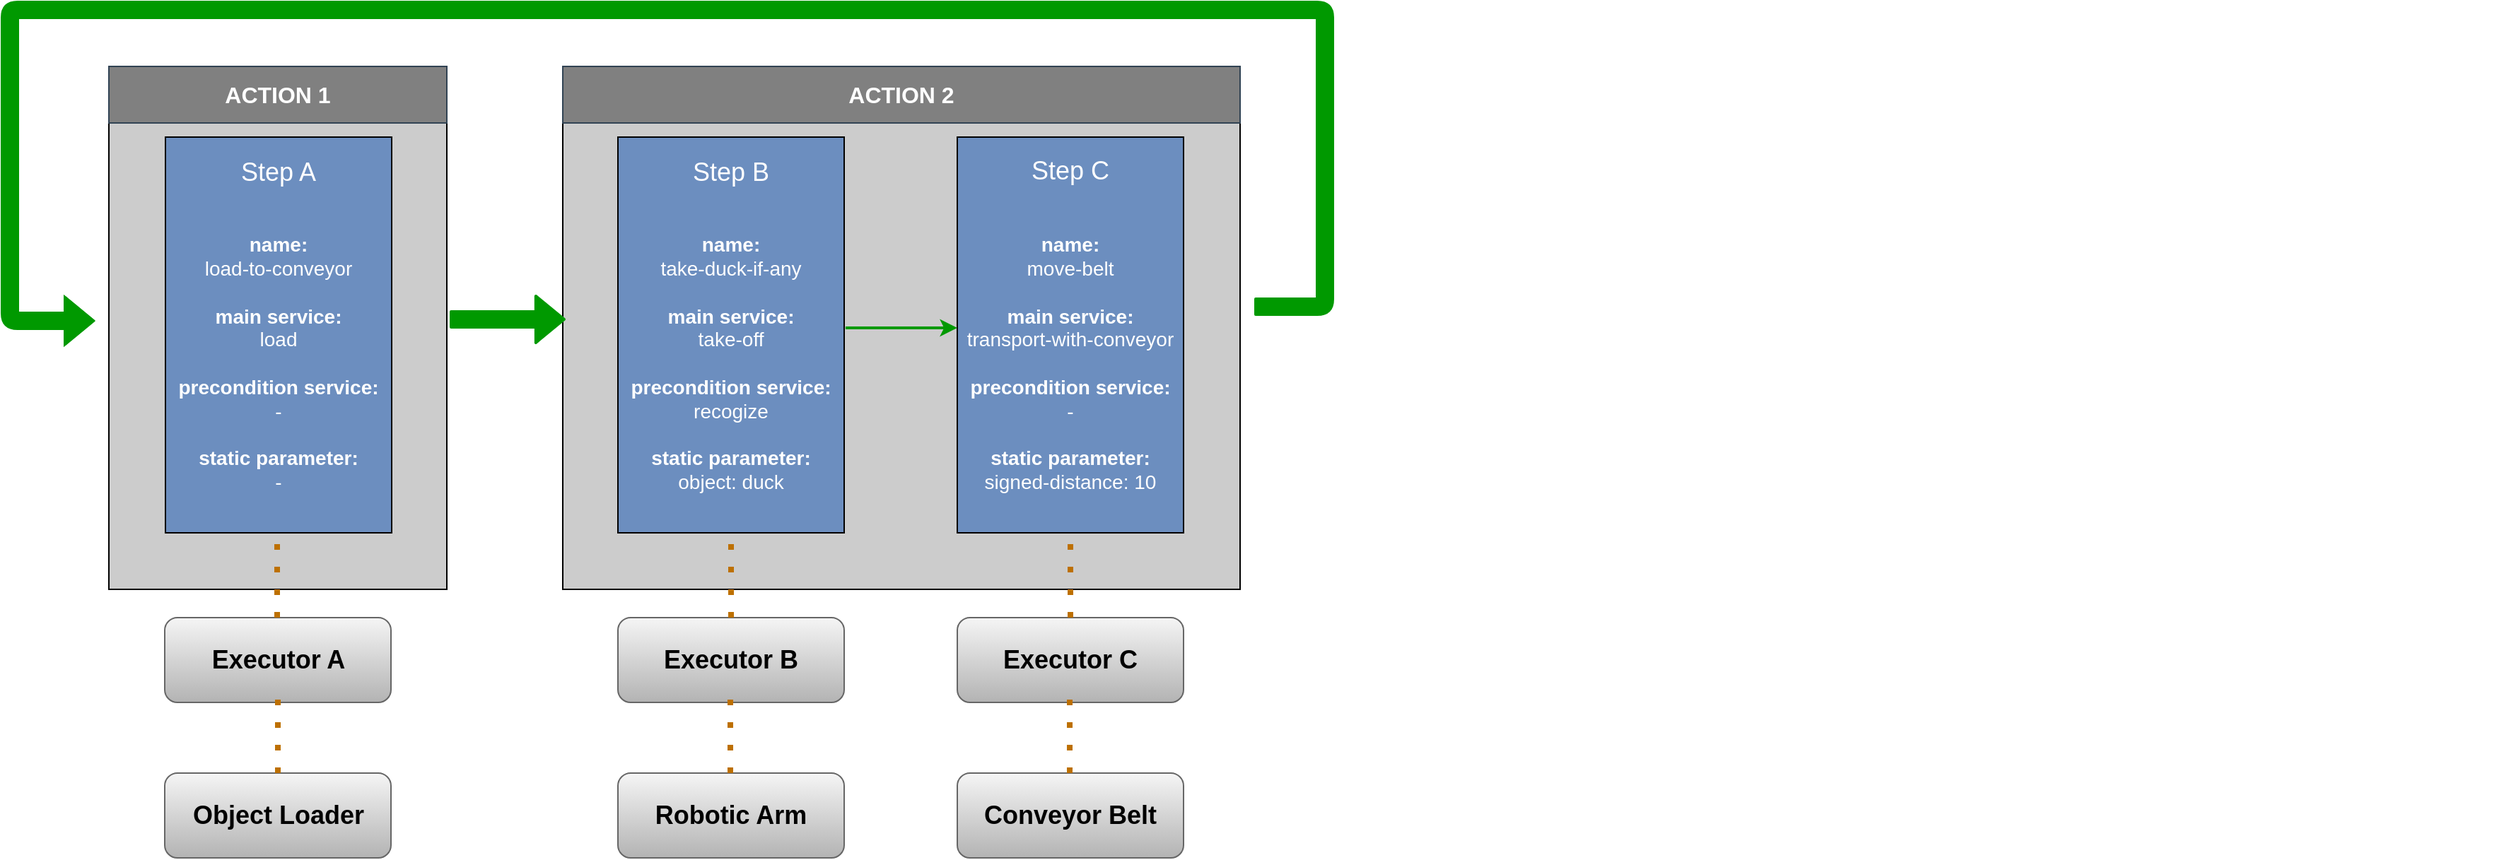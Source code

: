 <mxfile version="14.1.8" type="device"><diagram id="4U4oCBQfJIvE-pq_bsUe" name="1 oldal"><mxGraphModel dx="3076" dy="822" grid="1" gridSize="10" guides="1" tooltips="1" connect="1" arrows="1" fold="1" page="1" pageScale="1" pageWidth="827" pageHeight="1169" math="0" shadow="0"><root><mxCell id="0"/><mxCell id="1" parent="0"/><mxCell id="lVX_pNzimy1QZexRWfd5-1" value="" style="rounded=0;whiteSpace=wrap;html=1;fontSize=18;fontColor=#FFFFFF;fillColor=#CCCCCC;" parent="1" vertex="1"><mxGeometry x="-1550" y="140" width="239" height="330" as="geometry"/></mxCell><mxCell id="lVX_pNzimy1QZexRWfd5-5" value="" style="rounded=0;whiteSpace=wrap;html=1;fontSize=16;fillColor=#6C8EBF;" parent="1" vertex="1"><mxGeometry x="-1510" y="150" width="160" height="280" as="geometry"/></mxCell><mxCell id="PdNFXfoaeO9Pn7j8In4U-11" value="" style="rounded=0;whiteSpace=wrap;html=1;fontSize=18;fontColor=#FFFFFF;fillColor=#CCCCCC;" parent="1" vertex="1"><mxGeometry x="-1229" y="140" width="479" height="330" as="geometry"/></mxCell><mxCell id="PdNFXfoaeO9Pn7j8In4U-2" value="ACTION 2" style="text;html=1;strokeColor=#314354;align=center;verticalAlign=middle;whiteSpace=wrap;rounded=0;fontStyle=1;fontSize=16;fontColor=#ffffff;fillColor=#808080;" parent="1" vertex="1"><mxGeometry x="-1229" y="100" width="479" height="40" as="geometry"/></mxCell><mxCell id="PdNFXfoaeO9Pn7j8In4U-9" value="" style="rounded=0;whiteSpace=wrap;html=1;fontSize=16;fillColor=#6C8EBF;" parent="1" vertex="1"><mxGeometry x="-950" y="150" width="160" height="280" as="geometry"/></mxCell><mxCell id="PdNFXfoaeO9Pn7j8In4U-10" value="Step A" style="text;html=1;strokeColor=none;fillColor=none;align=center;verticalAlign=middle;whiteSpace=wrap;rounded=0;fontSize=18;fontColor=#FFFFFF;fontStyle=0" parent="1" vertex="1"><mxGeometry x="70" y="200" width="70" height="30" as="geometry"/></mxCell><mxCell id="PdNFXfoaeO9Pn7j8In4U-49" value="" style="endArrow=classic;html=1;fontSize=18;fontColor=#FFFFFF;strokeWidth=2;strokeColor=#009900;exitX=1.006;exitY=0.396;exitDx=0;exitDy=0;exitPerimeter=0;entryX=0;entryY=0.396;entryDx=0;entryDy=0;entryPerimeter=0;" parent="1" source="2fJFhPxep0EVn_0SGY3V-3" target="2fJFhPxep0EVn_0SGY3V-7" edge="1"><mxGeometry width="50" height="50" relative="1" as="geometry"><mxPoint x="-1620" y="555" as="sourcePoint"/><mxPoint x="-953" y="286" as="targetPoint"/></mxGeometry></mxCell><mxCell id="PdNFXfoaeO9Pn7j8In4U-52" value="" style="shape=flexArrow;endArrow=classic;html=1;strokeColor=#009900;strokeWidth=2;fontSize=18;fontColor=#FFFFFF;fillColor=#009900;" parent="1" edge="1"><mxGeometry width="50" height="50" relative="1" as="geometry"><mxPoint x="-740" y="270" as="sourcePoint"/><mxPoint x="-1560" y="280" as="targetPoint"/><Array as="points"><mxPoint x="-690" y="270"/><mxPoint x="-690" y="60"/><mxPoint x="-1620" y="60"/><mxPoint x="-1620" y="280"/></Array></mxGeometry></mxCell><mxCell id="2fJFhPxep0EVn_0SGY3V-1" value="" style="rounded=0;whiteSpace=wrap;html=1;fontSize=16;fillColor=#6C8EBF;" parent="1" vertex="1"><mxGeometry x="-1190" y="150" width="160" height="280" as="geometry"/></mxCell><mxCell id="2fJFhPxep0EVn_0SGY3V-2" value="Step B" style="text;html=1;strokeColor=none;fillColor=none;align=center;verticalAlign=middle;whiteSpace=wrap;rounded=0;fontSize=18;fontColor=#FFFFFF;fontStyle=0" parent="1" vertex="1"><mxGeometry x="-1180" y="160" width="140" height="30" as="geometry"/></mxCell><mxCell id="2fJFhPxep0EVn_0SGY3V-3" value="&lt;b&gt;name:&lt;/b&gt;&lt;br&gt;take-duck-if-any&lt;br&gt;&lt;br&gt;&lt;b&gt;main service:&lt;/b&gt;&lt;br&gt;take-off&lt;br&gt;&lt;br&gt;&lt;b&gt;precondition service:&lt;/b&gt;&lt;br&gt;recogize&lt;br&gt;&lt;br&gt;&lt;b&gt;static parameter:&lt;br&gt;&lt;/b&gt;object: duck" style="text;html=1;strokeColor=none;fillColor=none;align=center;verticalAlign=middle;whiteSpace=wrap;rounded=0;fontSize=14;fontColor=#FFFFFF;fontStyle=0" parent="1" vertex="1"><mxGeometry x="-1190" y="190" width="160" height="240" as="geometry"/></mxCell><mxCell id="2fJFhPxep0EVn_0SGY3V-6" value="Step C" style="text;html=1;strokeColor=none;fillColor=none;align=center;verticalAlign=middle;whiteSpace=wrap;rounded=0;fontSize=18;fontColor=#FFFFFF;fontStyle=0" parent="1" vertex="1"><mxGeometry x="-940" y="159" width="140" height="30" as="geometry"/></mxCell><mxCell id="2fJFhPxep0EVn_0SGY3V-7" value="&lt;b&gt;name:&lt;/b&gt;&lt;br&gt;move-belt&lt;br&gt;&lt;br&gt;&lt;b&gt;main service:&lt;/b&gt;&lt;br&gt;transport-with-conveyor&lt;br&gt;&lt;br&gt;&lt;b&gt;precondition service:&lt;/b&gt;&lt;br&gt;-&lt;br&gt;&lt;br&gt;&lt;b&gt;static parameter:&lt;br&gt;&lt;/b&gt;signed-distance: 10" style="text;html=1;strokeColor=none;fillColor=none;align=center;verticalAlign=middle;whiteSpace=wrap;rounded=0;fontSize=14;fontColor=#FFFFFF;fontStyle=0" parent="1" vertex="1"><mxGeometry x="-950" y="190" width="160" height="240" as="geometry"/></mxCell><mxCell id="2fJFhPxep0EVn_0SGY3V-8" value="Executor B" style="rounded=1;whiteSpace=wrap;html=1;fontSize=18;fontStyle=1;gradientColor=#b3b3b3;fillColor=#f5f5f5;strokeColor=#666666;" parent="1" vertex="1"><mxGeometry x="-1190" y="490" width="160" height="60" as="geometry"/></mxCell><mxCell id="2fJFhPxep0EVn_0SGY3V-9" value="Executor C" style="rounded=1;whiteSpace=wrap;html=1;fontSize=18;fontStyle=1;gradientColor=#b3b3b3;fillColor=#f5f5f5;strokeColor=#666666;" parent="1" vertex="1"><mxGeometry x="-950" y="490" width="160" height="60" as="geometry"/></mxCell><mxCell id="2fJFhPxep0EVn_0SGY3V-12" value="" style="endArrow=none;dashed=1;html=1;dashPattern=1 3;strokeWidth=4;fontSize=18;entryX=0.5;entryY=1;entryDx=0;entryDy=0;exitX=0.5;exitY=0;exitDx=0;exitDy=0;fillColor=#f0a30a;strokeColor=#BD7000;" parent="1" source="2fJFhPxep0EVn_0SGY3V-8" target="2fJFhPxep0EVn_0SGY3V-3" edge="1"><mxGeometry width="50" height="50" relative="1" as="geometry"><mxPoint x="-1450" y="500" as="sourcePoint"/><mxPoint x="-1400" y="450" as="targetPoint"/></mxGeometry></mxCell><mxCell id="2fJFhPxep0EVn_0SGY3V-13" value="" style="endArrow=none;dashed=1;html=1;dashPattern=1 3;strokeWidth=4;fontSize=18;entryX=0.5;entryY=1;entryDx=0;entryDy=0;exitX=0.5;exitY=0;exitDx=0;exitDy=0;fillColor=#f0a30a;strokeColor=#BD7000;" parent="1" source="2fJFhPxep0EVn_0SGY3V-9" target="2fJFhPxep0EVn_0SGY3V-7" edge="1"><mxGeometry width="50" height="50" relative="1" as="geometry"><mxPoint x="-1100" y="500" as="sourcePoint"/><mxPoint x="-1100" y="440" as="targetPoint"/></mxGeometry></mxCell><mxCell id="lVX_pNzimy1QZexRWfd5-2" value="ACTION 1" style="text;html=1;strokeColor=#314354;align=center;verticalAlign=middle;whiteSpace=wrap;rounded=0;fontStyle=1;fontSize=16;fontColor=#ffffff;fillColor=#808080;" parent="1" vertex="1"><mxGeometry x="-1550" y="100" width="239" height="40" as="geometry"/></mxCell><mxCell id="lVX_pNzimy1QZexRWfd5-3" value="Step A" style="text;html=1;strokeColor=none;fillColor=none;align=center;verticalAlign=middle;whiteSpace=wrap;rounded=0;fontSize=18;fontColor=#FFFFFF;fontStyle=0" parent="1" vertex="1"><mxGeometry x="-1500" y="160" width="140" height="30" as="geometry"/></mxCell><mxCell id="lVX_pNzimy1QZexRWfd5-4" value="&lt;b&gt;name:&lt;/b&gt;&lt;br&gt;load-to-conveyor&lt;br&gt;&lt;br&gt;&lt;b&gt;main service:&lt;/b&gt;&lt;br&gt;load&lt;br&gt;&lt;br&gt;&lt;b&gt;precondition service:&lt;/b&gt;&lt;br&gt;-&lt;br&gt;&lt;br&gt;&lt;b&gt;static parameter:&lt;br&gt;&lt;/b&gt;-" style="text;html=1;strokeColor=none;fillColor=none;align=center;verticalAlign=middle;whiteSpace=wrap;rounded=0;fontSize=14;fontColor=#FFFFFF;fontStyle=0" parent="1" vertex="1"><mxGeometry x="-1510" y="190" width="160" height="240" as="geometry"/></mxCell><mxCell id="lVX_pNzimy1QZexRWfd5-6" value="Executor A" style="rounded=1;whiteSpace=wrap;html=1;fontSize=18;fontStyle=1;gradientColor=#b3b3b3;fillColor=#f5f5f5;strokeColor=#666666;" parent="1" vertex="1"><mxGeometry x="-1510.5" y="490" width="160" height="60" as="geometry"/></mxCell><mxCell id="lVX_pNzimy1QZexRWfd5-7" value="Robotic Arm" style="rounded=1;whiteSpace=wrap;html=1;fontSize=18;fontStyle=1;gradientColor=#b3b3b3;fillColor=#f5f5f5;strokeColor=#666666;" parent="1" vertex="1"><mxGeometry x="-1190" y="600" width="160" height="60" as="geometry"/></mxCell><mxCell id="lVX_pNzimy1QZexRWfd5-8" value="Conveyor Belt" style="rounded=1;whiteSpace=wrap;html=1;fontSize=18;fontStyle=1;gradientColor=#b3b3b3;fillColor=#f5f5f5;strokeColor=#666666;" parent="1" vertex="1"><mxGeometry x="-950" y="600" width="160" height="60" as="geometry"/></mxCell><mxCell id="lVX_pNzimy1QZexRWfd5-9" value="" style="endArrow=none;dashed=1;html=1;dashPattern=1 3;strokeWidth=4;fontSize=18;entryX=0.5;entryY=1;entryDx=0;entryDy=0;exitX=0.5;exitY=0;exitDx=0;exitDy=0;fillColor=#f0a30a;strokeColor=#BD7000;" parent="1" edge="1"><mxGeometry width="50" height="50" relative="1" as="geometry"><mxPoint x="-1431" y="490" as="sourcePoint"/><mxPoint x="-1431" y="430" as="targetPoint"/></mxGeometry></mxCell><mxCell id="lVX_pNzimy1QZexRWfd5-10" value="" style="endArrow=none;dashed=1;html=1;dashPattern=1 3;strokeWidth=4;fontSize=18;entryX=0.5;entryY=1;entryDx=0;entryDy=0;exitX=0.5;exitY=0;exitDx=0;exitDy=0;fillColor=#f0a30a;strokeColor=#BD7000;" parent="1" edge="1"><mxGeometry width="50" height="50" relative="1" as="geometry"><mxPoint x="-1110.5" y="600" as="sourcePoint"/><mxPoint x="-1110.5" y="540" as="targetPoint"/></mxGeometry></mxCell><mxCell id="lVX_pNzimy1QZexRWfd5-11" value="" style="endArrow=none;dashed=1;html=1;dashPattern=1 3;strokeWidth=4;fontSize=18;entryX=0.5;entryY=1;entryDx=0;entryDy=0;exitX=0.5;exitY=0;exitDx=0;exitDy=0;fillColor=#f0a30a;strokeColor=#BD7000;" parent="1" edge="1"><mxGeometry width="50" height="50" relative="1" as="geometry"><mxPoint x="-870.5" y="600" as="sourcePoint"/><mxPoint x="-870.5" y="540" as="targetPoint"/></mxGeometry></mxCell><mxCell id="lVX_pNzimy1QZexRWfd5-12" value="Object Loader" style="rounded=1;whiteSpace=wrap;html=1;fontSize=18;fontStyle=1;gradientColor=#b3b3b3;fillColor=#f5f5f5;strokeColor=#666666;" parent="1" vertex="1"><mxGeometry x="-1510.5" y="600" width="160" height="60" as="geometry"/></mxCell><mxCell id="lVX_pNzimy1QZexRWfd5-13" value="" style="endArrow=none;dashed=1;html=1;dashPattern=1 3;strokeWidth=4;fontSize=18;entryX=0.5;entryY=1;entryDx=0;entryDy=0;exitX=0.5;exitY=0;exitDx=0;exitDy=0;fillColor=#f0a30a;strokeColor=#BD7000;" parent="1" edge="1"><mxGeometry width="50" height="50" relative="1" as="geometry"><mxPoint x="-1430.5" y="600" as="sourcePoint"/><mxPoint x="-1430.5" y="540" as="targetPoint"/></mxGeometry></mxCell><mxCell id="lVX_pNzimy1QZexRWfd5-14" value="" style="shape=flexArrow;endArrow=classic;html=1;strokeColor=#009900;strokeWidth=2;fontSize=18;fontColor=#FFFFFF;fillColor=#009900;entryX=0.004;entryY=0.421;entryDx=0;entryDy=0;entryPerimeter=0;" parent="1" target="PdNFXfoaeO9Pn7j8In4U-11" edge="1"><mxGeometry width="50" height="50" relative="1" as="geometry"><mxPoint x="-1309" y="279" as="sourcePoint"/><mxPoint x="-1380" y="70" as="targetPoint"/><Array as="points"/></mxGeometry></mxCell></root></mxGraphModel></diagram></mxfile>